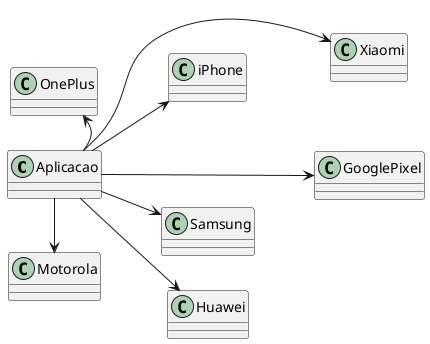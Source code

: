 
@startuml

'top to bottom direction
left to right direction
class Aplicacao{ }
class iPhone{ }
class Samsung{ }
class Motorola{ }
class OnePlus{ }
class Xiaomi{ }
class GooglePixel{ }
class Huawei{ }


Aplicacao --> iPhone 
Aplicacao --> Samsung 
Aplicacao -> Motorola 
Aplicacao -> OnePlus 
Aplicacao -> Xiaomi 
Aplicacao -> GooglePixel 
Aplicacao -> Huawei 


iPhone -[hidden]- Xiaomi
Samsung -[hidden]- GooglePixel
Motorola -[hidden]- Huawei
OnePlus -[hidden]- Aplicacao


@enduml